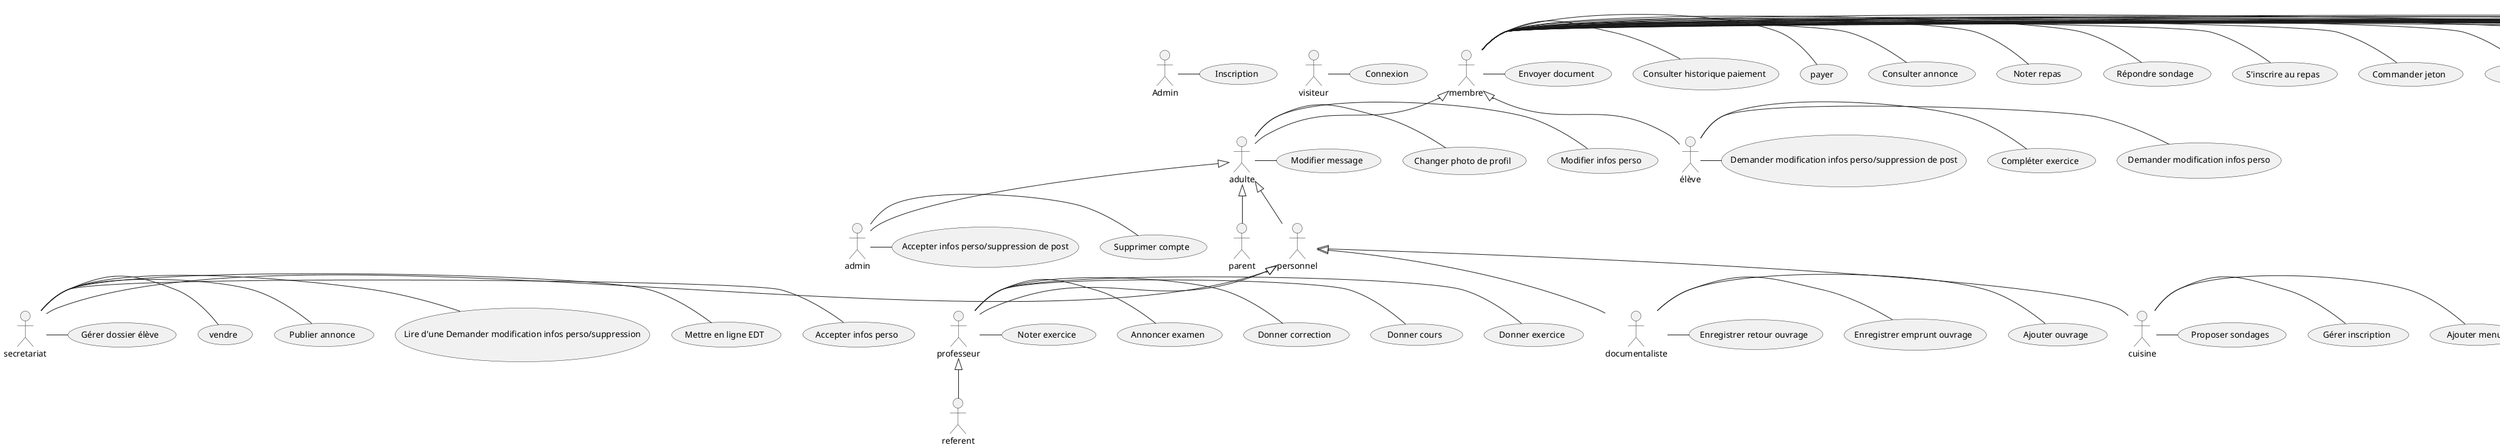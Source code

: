 
@startuml dcu
/'acteurs'/
actor élève
actor visiteur
actor professeurs
actor referent
actor secretariat
actor cuisine
actor parent
actor admin
actor membre
actor personnel
actor adulte
actor documentaliste

membre <|-- adulte 
adulte <|-- personnel
personnel <|-- professeur
personnel <|-- secretariat
personnel <|-- cuisine
personnel <|-- documentaliste
membre <|-- élève
adulte <|-- parent
adulte <|-- admin
professeur <|-- referent

/'usecase'/
/'compte'/
(Inscription)
(Connexion)

/'profil'/
(Modifier infos perso)
(Demander modification infos perso)
(Accepter infos perso)
(Supprimer compte)
(Modifier mot de passe)
(Changer photo de profil)

/'emploi du temps'/
(Consulter EDT)
(Mettre en ligne EDT)
(Modifier EDT)

/'matières'/
(Lister matière)
(Donner exercice)
(Donner cours)
(Compléter exercice)
(Lire cours)
(Donner correction)
(Annoncer examen)
(Noter exercice)

/'annuaire'/
(Consulter annuaire)
(Rechercher membre)
(Rechercher service)

/'Forum'/
(Créer topic)
(Créer section)
(Envoyer message)
(Modifier message)
(Demander suppression message)
(Lire demande de suppression)
(Accepter demande de suppression)
(Citer message)

/'centre de documentation'/
(Ajouter ouvrage)
(Rechercher ouvrage)
(Demander ajout ouvrage)
(Demander emprunt ouvrage)
(Enregistrer emprunt ouvrage)
(Enregistrer retour ouvrage)
(Donner avis ouvrage)

/'messagerie'/
(Lire message)
(Rechercher messages)
(Ecrire messages)
(Supprimer messages)
(Enregistrer contact)
(Rechercher contact)
(Supprimer contact)

/'plan de l'etablissement'/
(Consulter plan)
(Rechercher services)

/'cantine'/
(Ajouter menu)
(Consulter menu)
(Rechercher menu)
(Commander jeton)
(S'inscrire au repas)
(Gérer inscription)
(Proposer sondages)
(Répondre sondage)
(Noter repas)

/'secretariat'/
(Publier annonce)
(Consulter annonce)
(vendre)
(payer)
(Consulter historique paiement)
(Envoyer des documents)
(Recevoir documents)
(Gérer dossier élèves)

/'accueil'/



Admin - (Inscription)
visiteur - (Connexion)

adulte - (Modifier infos perso) 
élève - (Demander modification infos perso)
secretariat - (Accepter infos perso)
admin - (Supprimer compte)
membre - (Modifier mot de passe)
adulte - (Changer photo de profil)

membre - (Consulter EDT)
secretariat - (Mettre en ligne EDT)

professeur - (Donner exercice)
professeur - (Donner cours)
élève - (Compléter exercice)
membre - (Lire cours)
professeur - (Donner correction)
professeur - (Annoncer examen)
professeur - (Noter exercice)


membre - (Consulter annuaire)
membre - (Rechercher membre)
membre - (Rechercher service)

membre - (Créer topic)
membre - (Créer section)
membre - (Envoyer message)
adulte - (Modifier message)
élève - (Demander modification infos perso/suppression de post)
secretariat - (Lire d'une Demander modification infos perso/suppression)
admin - (Accepter infos perso/suppression de post)
membre - (Citer message)

documentaliste - (Ajouter ouvrage)
membre - (Rechercher ouvrage)
membre - (Demander ajout ouvrage)
membre - (Demander emprunt ouvrage)
documentaliste - (Enregistrer emprunt ouvrage)
documentaliste - (Enregistrer retour ouvrage)
membre - (Donner avis ouvrage)


membre - (Lire message)
membre - (Rechercher messages)
membre - (Ecrire messages)
membre - (Supprimer messages)
membre - (Enregistrer contact)
membre - (Rechercher contact)
membre - (Supprimer contact)

membre - (Consulter plan)
membre - (Rechercher services)

cuisine - (Ajouter menu)
membre - (Consulter menu)
(membre - Rechercher menu)
membre - (Commander jeton)
membre - (S'inscrire au repas)
cuisine - (Gérer inscription)
cuisine - (Proposer sondages)
membre - (Répondre sondage)
membre - (Noter repas)

secretariat - (Publier annonce)
membre - (Consulter annonce)
secretariat - (vendre)
membre - (payer)
membre - (Consulter historique paiement)
membre - (Envoyer document)
secretaria - (Recevoir document)
secretariat - (Gérer dossier élève)


@enduml